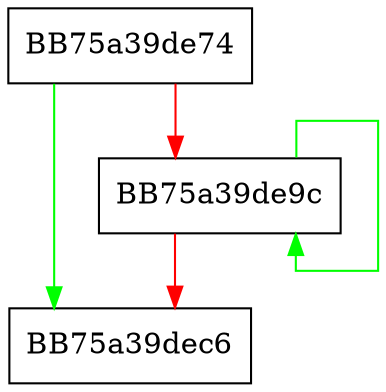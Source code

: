 digraph GetPackersCount {
  node [shape="box"];
  graph [splines=ortho];
  BB75a39de74 -> BB75a39dec6 [color="green"];
  BB75a39de74 -> BB75a39de9c [color="red"];
  BB75a39de9c -> BB75a39de9c [color="green"];
  BB75a39de9c -> BB75a39dec6 [color="red"];
}